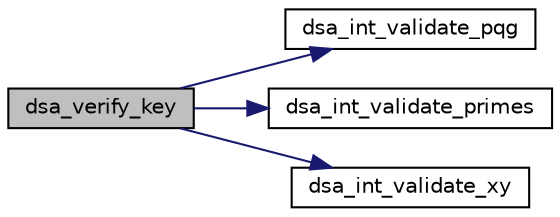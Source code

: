 digraph "dsa_verify_key"
{
 // LATEX_PDF_SIZE
  edge [fontname="Helvetica",fontsize="10",labelfontname="Helvetica",labelfontsize="10"];
  node [fontname="Helvetica",fontsize="10",shape=record];
  rankdir="LR";
  Node14 [label="dsa_verify_key",height=0.2,width=0.4,color="black", fillcolor="grey75", style="filled", fontcolor="black",tooltip="Validate a DSA key."];
  Node14 -> Node15 [color="midnightblue",fontsize="10",style="solid",fontname="Helvetica"];
  Node15 [label="dsa_int_validate_pqg",height=0.2,width=0.4,color="black", fillcolor="white", style="filled",URL="$dsa__verify__key_8c.html#a78787aeedd134c0e586d4a42a83c89c2",tooltip="Non-complex part (no primality testing) of the validation of DSA params (p, q, g)"];
  Node14 -> Node16 [color="midnightblue",fontsize="10",style="solid",fontname="Helvetica"];
  Node16 [label="dsa_int_validate_primes",height=0.2,width=0.4,color="black", fillcolor="white", style="filled",URL="$dsa__verify__key_8c.html#abdc76d05886a02727e901ad26f2f3e81",tooltip="Primality testing of DSA params p and q."];
  Node14 -> Node17 [color="midnightblue",fontsize="10",style="solid",fontname="Helvetica"];
  Node17 [label="dsa_int_validate_xy",height=0.2,width=0.4,color="black", fillcolor="white", style="filled",URL="$dsa__verify__key_8c.html#aa5b2d573863af50ed2f38a00998a1274",tooltip="Validation of a DSA key (x and y values)"];
}
